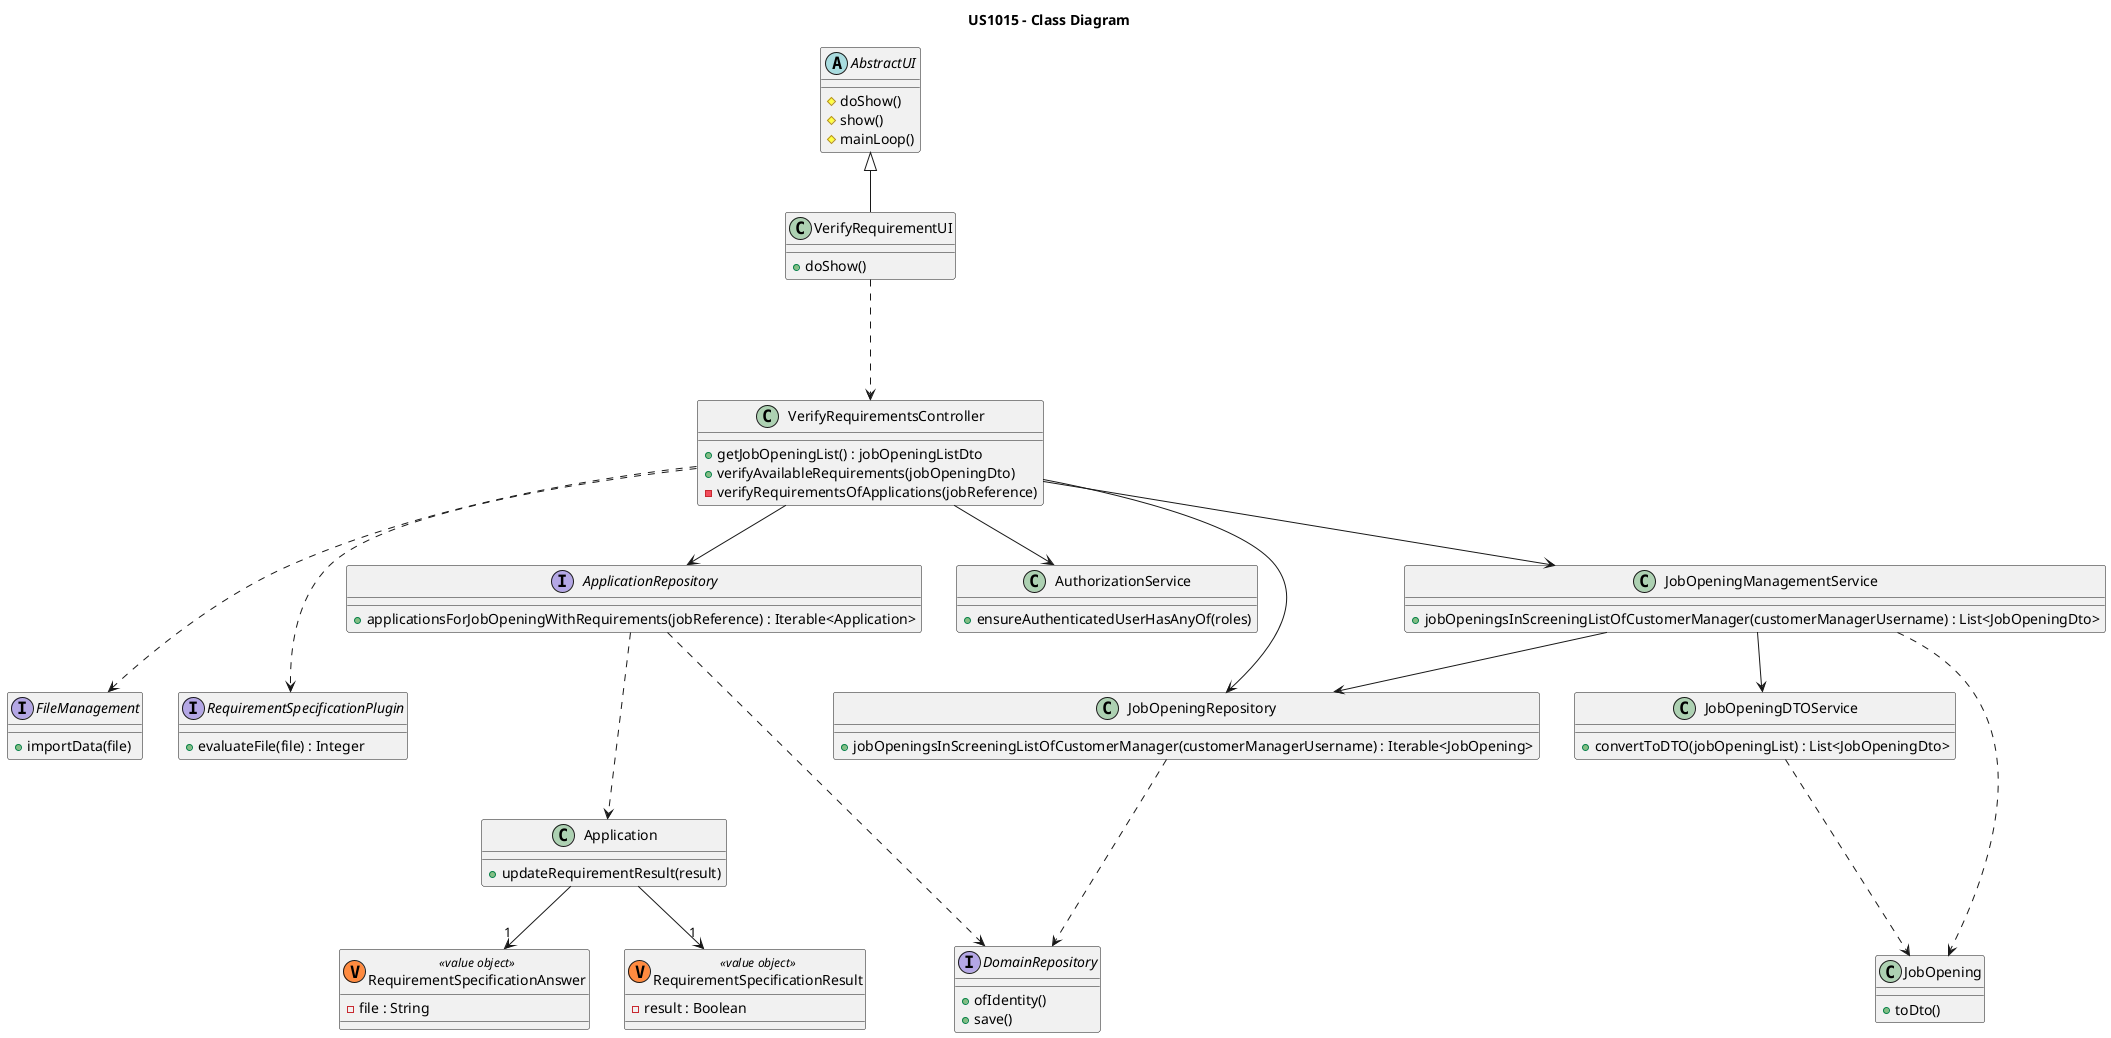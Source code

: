 @startuml
'https://plantuml.com/class-diagram

title US1015 - Class Diagram



abstract class AbstractUI {
    # doShow()
    # show()
    # mainLoop()
}

class VerifyRequirementUI {
+ doShow()
}

class VerifyRequirementsController  {
+ getJobOpeningList() : jobOpeningListDto
+ verifyAvailableRequirements(jobOpeningDto)
- verifyRequirementsOfApplications(jobReference)
}

'Requirements
interface FileManagement {
+ importData(file)
}

interface RequirementSpecificationPlugin {
+ evaluateFile(file) : Integer
}

interface ApplicationRepository {
+ applicationsForJobOpeningWithRequirements(jobReference) : Iterable<Application>
}

class Application {
+ updateRequirementResult(result)
}

class AuthorizationService {
+ ensureAuthenticatedUserHasAnyOf(roles)
}

class RequirementSpecificationAnswer <<(V,#FF8B40) value object>> {
- file : String
}

class RequirementSpecificationResult <<(V,#FF8B40) value object>> {
- result : Boolean
}

interface DomainRepository {
+ ofIdentity()
+ save()
}

class JobOpeningRepository {
+ jobOpeningsInScreeningListOfCustomerManager(customerManagerUsername) : Iterable<JobOpening>
}

class JobOpeningManagementService{
+ jobOpeningsInScreeningListOfCustomerManager(customerManagerUsername) : List<JobOpeningDto>
}
class JobOpeningDTOService{
+ convertToDTO(jobOpeningList) : List<JobOpeningDto>
}
class JobOpening {
+ toDto()
}



AbstractUI <|-- VerifyRequirementUI

VerifyRequirementUI .--> VerifyRequirementsController

VerifyRequirementsController --> AuthorizationService
VerifyRequirementsController --> JobOpeningRepository
VerifyRequirementsController --> ApplicationRepository
VerifyRequirementsController .--> RequirementSpecificationPlugin
VerifyRequirementsController .--> FileManagement
VerifyRequirementsController --> JobOpeningManagementService

JobOpeningManagementService --> JobOpeningRepository
JobOpeningManagementService --> JobOpeningDTOService
JobOpeningManagementService .-> JobOpening
JobOpeningDTOService .--> JobOpening



ApplicationRepository .--> Application
Application --> "1" RequirementSpecificationResult
Application --> "1" RequirementSpecificationAnswer


ApplicationRepository .--> DomainRepository
JobOpeningRepository .--> DomainRepository

@enduml